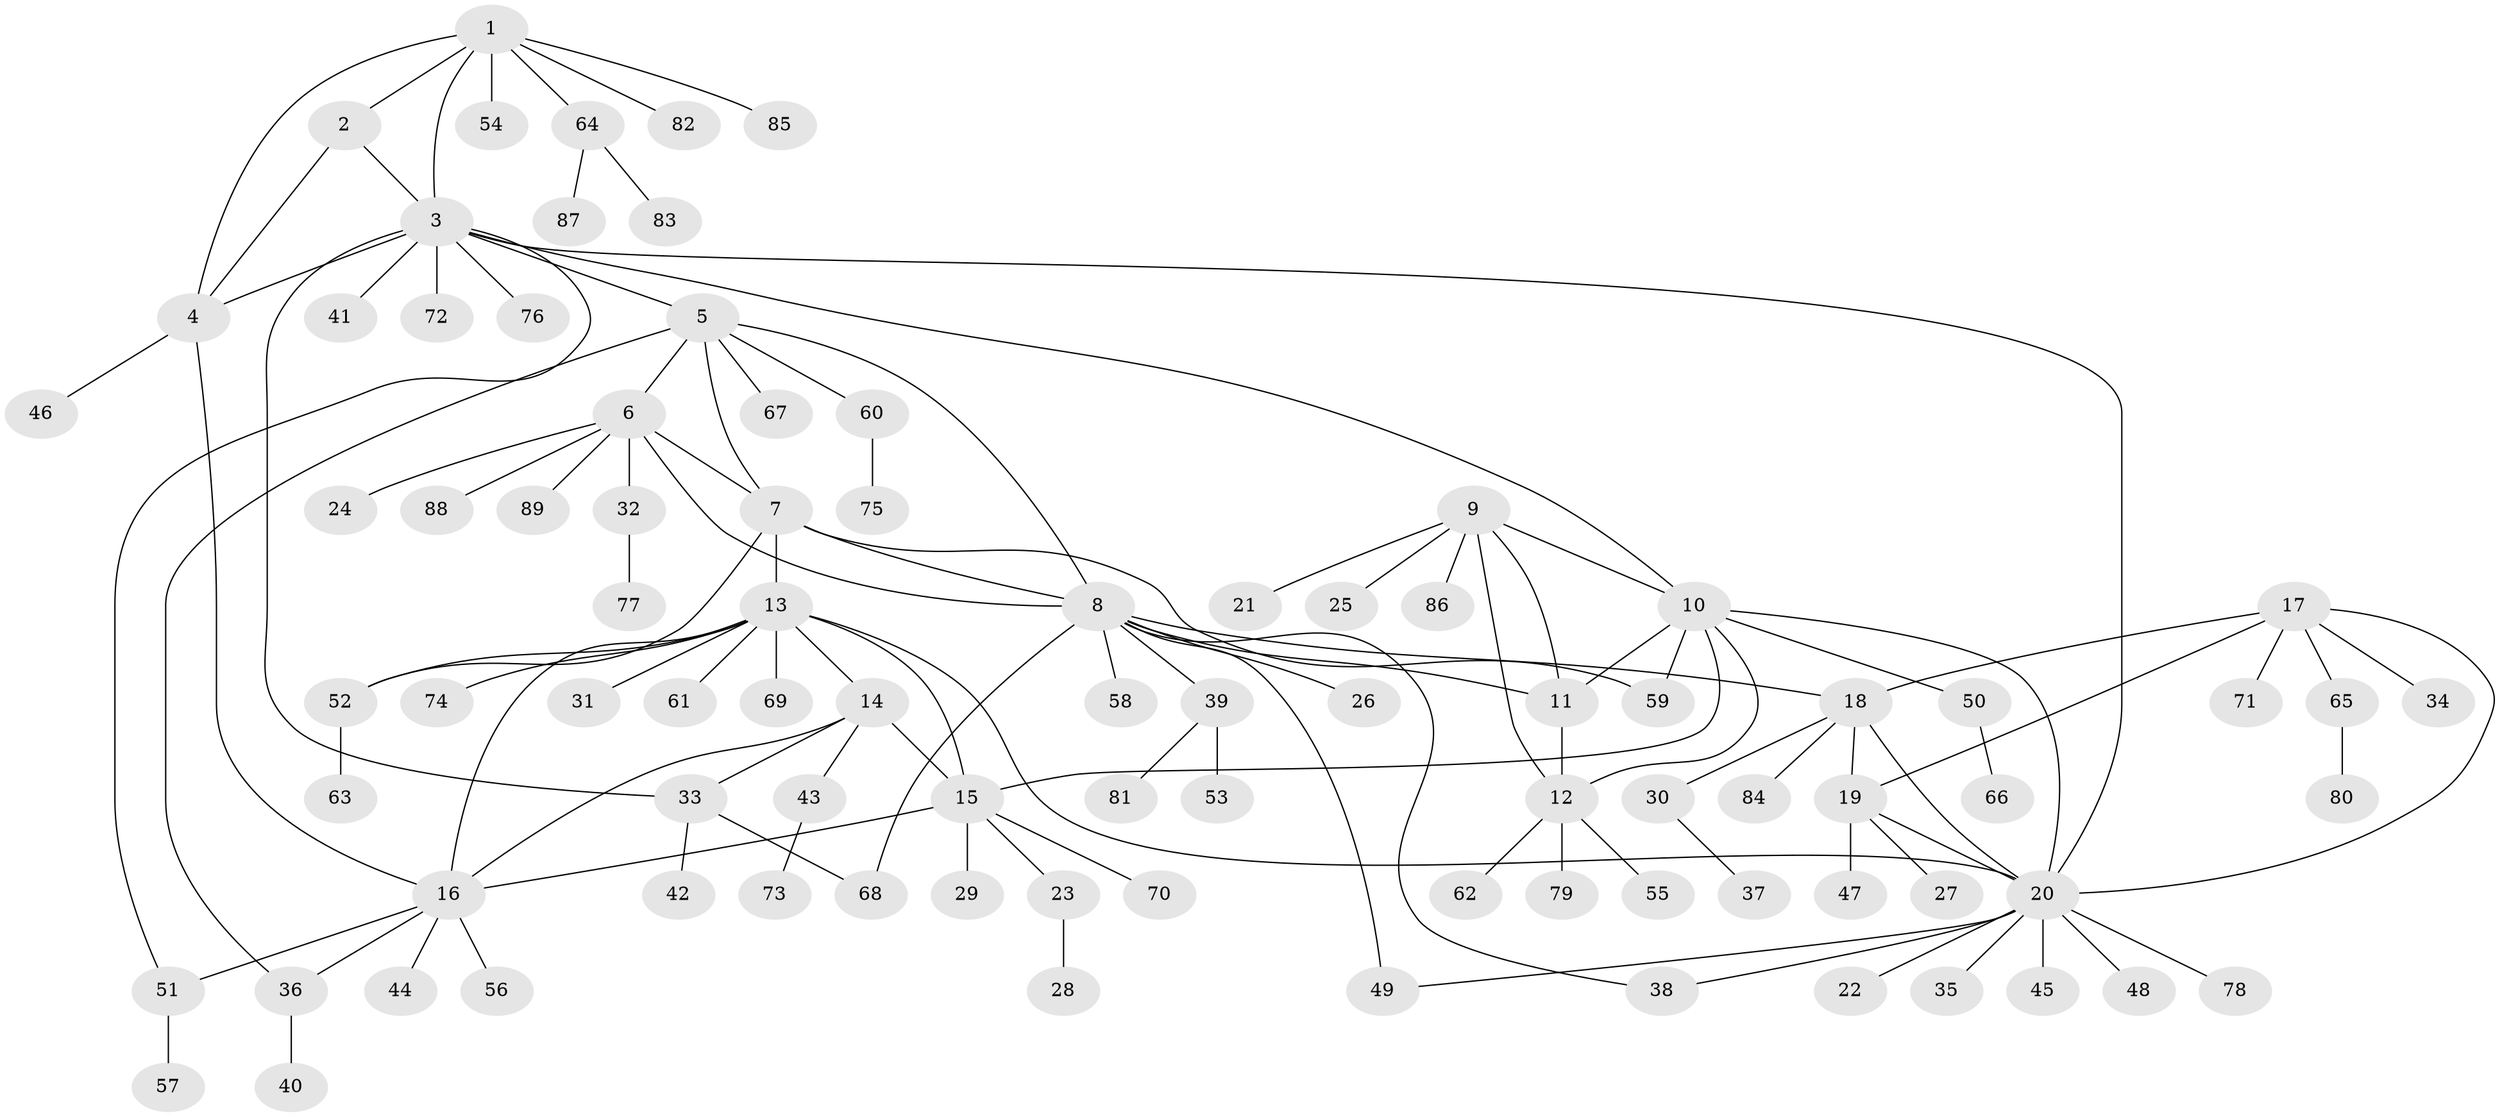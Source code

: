// Generated by graph-tools (version 1.1) at 2025/50/03/09/25 03:50:37]
// undirected, 89 vertices, 117 edges
graph export_dot {
graph [start="1"]
  node [color=gray90,style=filled];
  1;
  2;
  3;
  4;
  5;
  6;
  7;
  8;
  9;
  10;
  11;
  12;
  13;
  14;
  15;
  16;
  17;
  18;
  19;
  20;
  21;
  22;
  23;
  24;
  25;
  26;
  27;
  28;
  29;
  30;
  31;
  32;
  33;
  34;
  35;
  36;
  37;
  38;
  39;
  40;
  41;
  42;
  43;
  44;
  45;
  46;
  47;
  48;
  49;
  50;
  51;
  52;
  53;
  54;
  55;
  56;
  57;
  58;
  59;
  60;
  61;
  62;
  63;
  64;
  65;
  66;
  67;
  68;
  69;
  70;
  71;
  72;
  73;
  74;
  75;
  76;
  77;
  78;
  79;
  80;
  81;
  82;
  83;
  84;
  85;
  86;
  87;
  88;
  89;
  1 -- 2;
  1 -- 3;
  1 -- 4;
  1 -- 54;
  1 -- 64;
  1 -- 82;
  1 -- 85;
  2 -- 3;
  2 -- 4;
  3 -- 4;
  3 -- 5;
  3 -- 10;
  3 -- 20;
  3 -- 33;
  3 -- 41;
  3 -- 51;
  3 -- 72;
  3 -- 76;
  4 -- 16;
  4 -- 46;
  5 -- 6;
  5 -- 7;
  5 -- 8;
  5 -- 36;
  5 -- 60;
  5 -- 67;
  6 -- 7;
  6 -- 8;
  6 -- 24;
  6 -- 32;
  6 -- 88;
  6 -- 89;
  7 -- 8;
  7 -- 13;
  7 -- 52;
  7 -- 59;
  8 -- 11;
  8 -- 18;
  8 -- 26;
  8 -- 38;
  8 -- 39;
  8 -- 49;
  8 -- 58;
  8 -- 68;
  9 -- 10;
  9 -- 11;
  9 -- 12;
  9 -- 21;
  9 -- 25;
  9 -- 86;
  10 -- 11;
  10 -- 12;
  10 -- 15;
  10 -- 20;
  10 -- 50;
  10 -- 59;
  11 -- 12;
  12 -- 55;
  12 -- 62;
  12 -- 79;
  13 -- 14;
  13 -- 15;
  13 -- 16;
  13 -- 20;
  13 -- 31;
  13 -- 52;
  13 -- 61;
  13 -- 69;
  13 -- 74;
  14 -- 15;
  14 -- 16;
  14 -- 33;
  14 -- 43;
  15 -- 16;
  15 -- 23;
  15 -- 29;
  15 -- 70;
  16 -- 36;
  16 -- 44;
  16 -- 51;
  16 -- 56;
  17 -- 18;
  17 -- 19;
  17 -- 20;
  17 -- 34;
  17 -- 65;
  17 -- 71;
  18 -- 19;
  18 -- 20;
  18 -- 30;
  18 -- 84;
  19 -- 20;
  19 -- 27;
  19 -- 47;
  20 -- 22;
  20 -- 35;
  20 -- 38;
  20 -- 45;
  20 -- 48;
  20 -- 49;
  20 -- 78;
  23 -- 28;
  30 -- 37;
  32 -- 77;
  33 -- 42;
  33 -- 68;
  36 -- 40;
  39 -- 53;
  39 -- 81;
  43 -- 73;
  50 -- 66;
  51 -- 57;
  52 -- 63;
  60 -- 75;
  64 -- 83;
  64 -- 87;
  65 -- 80;
}

